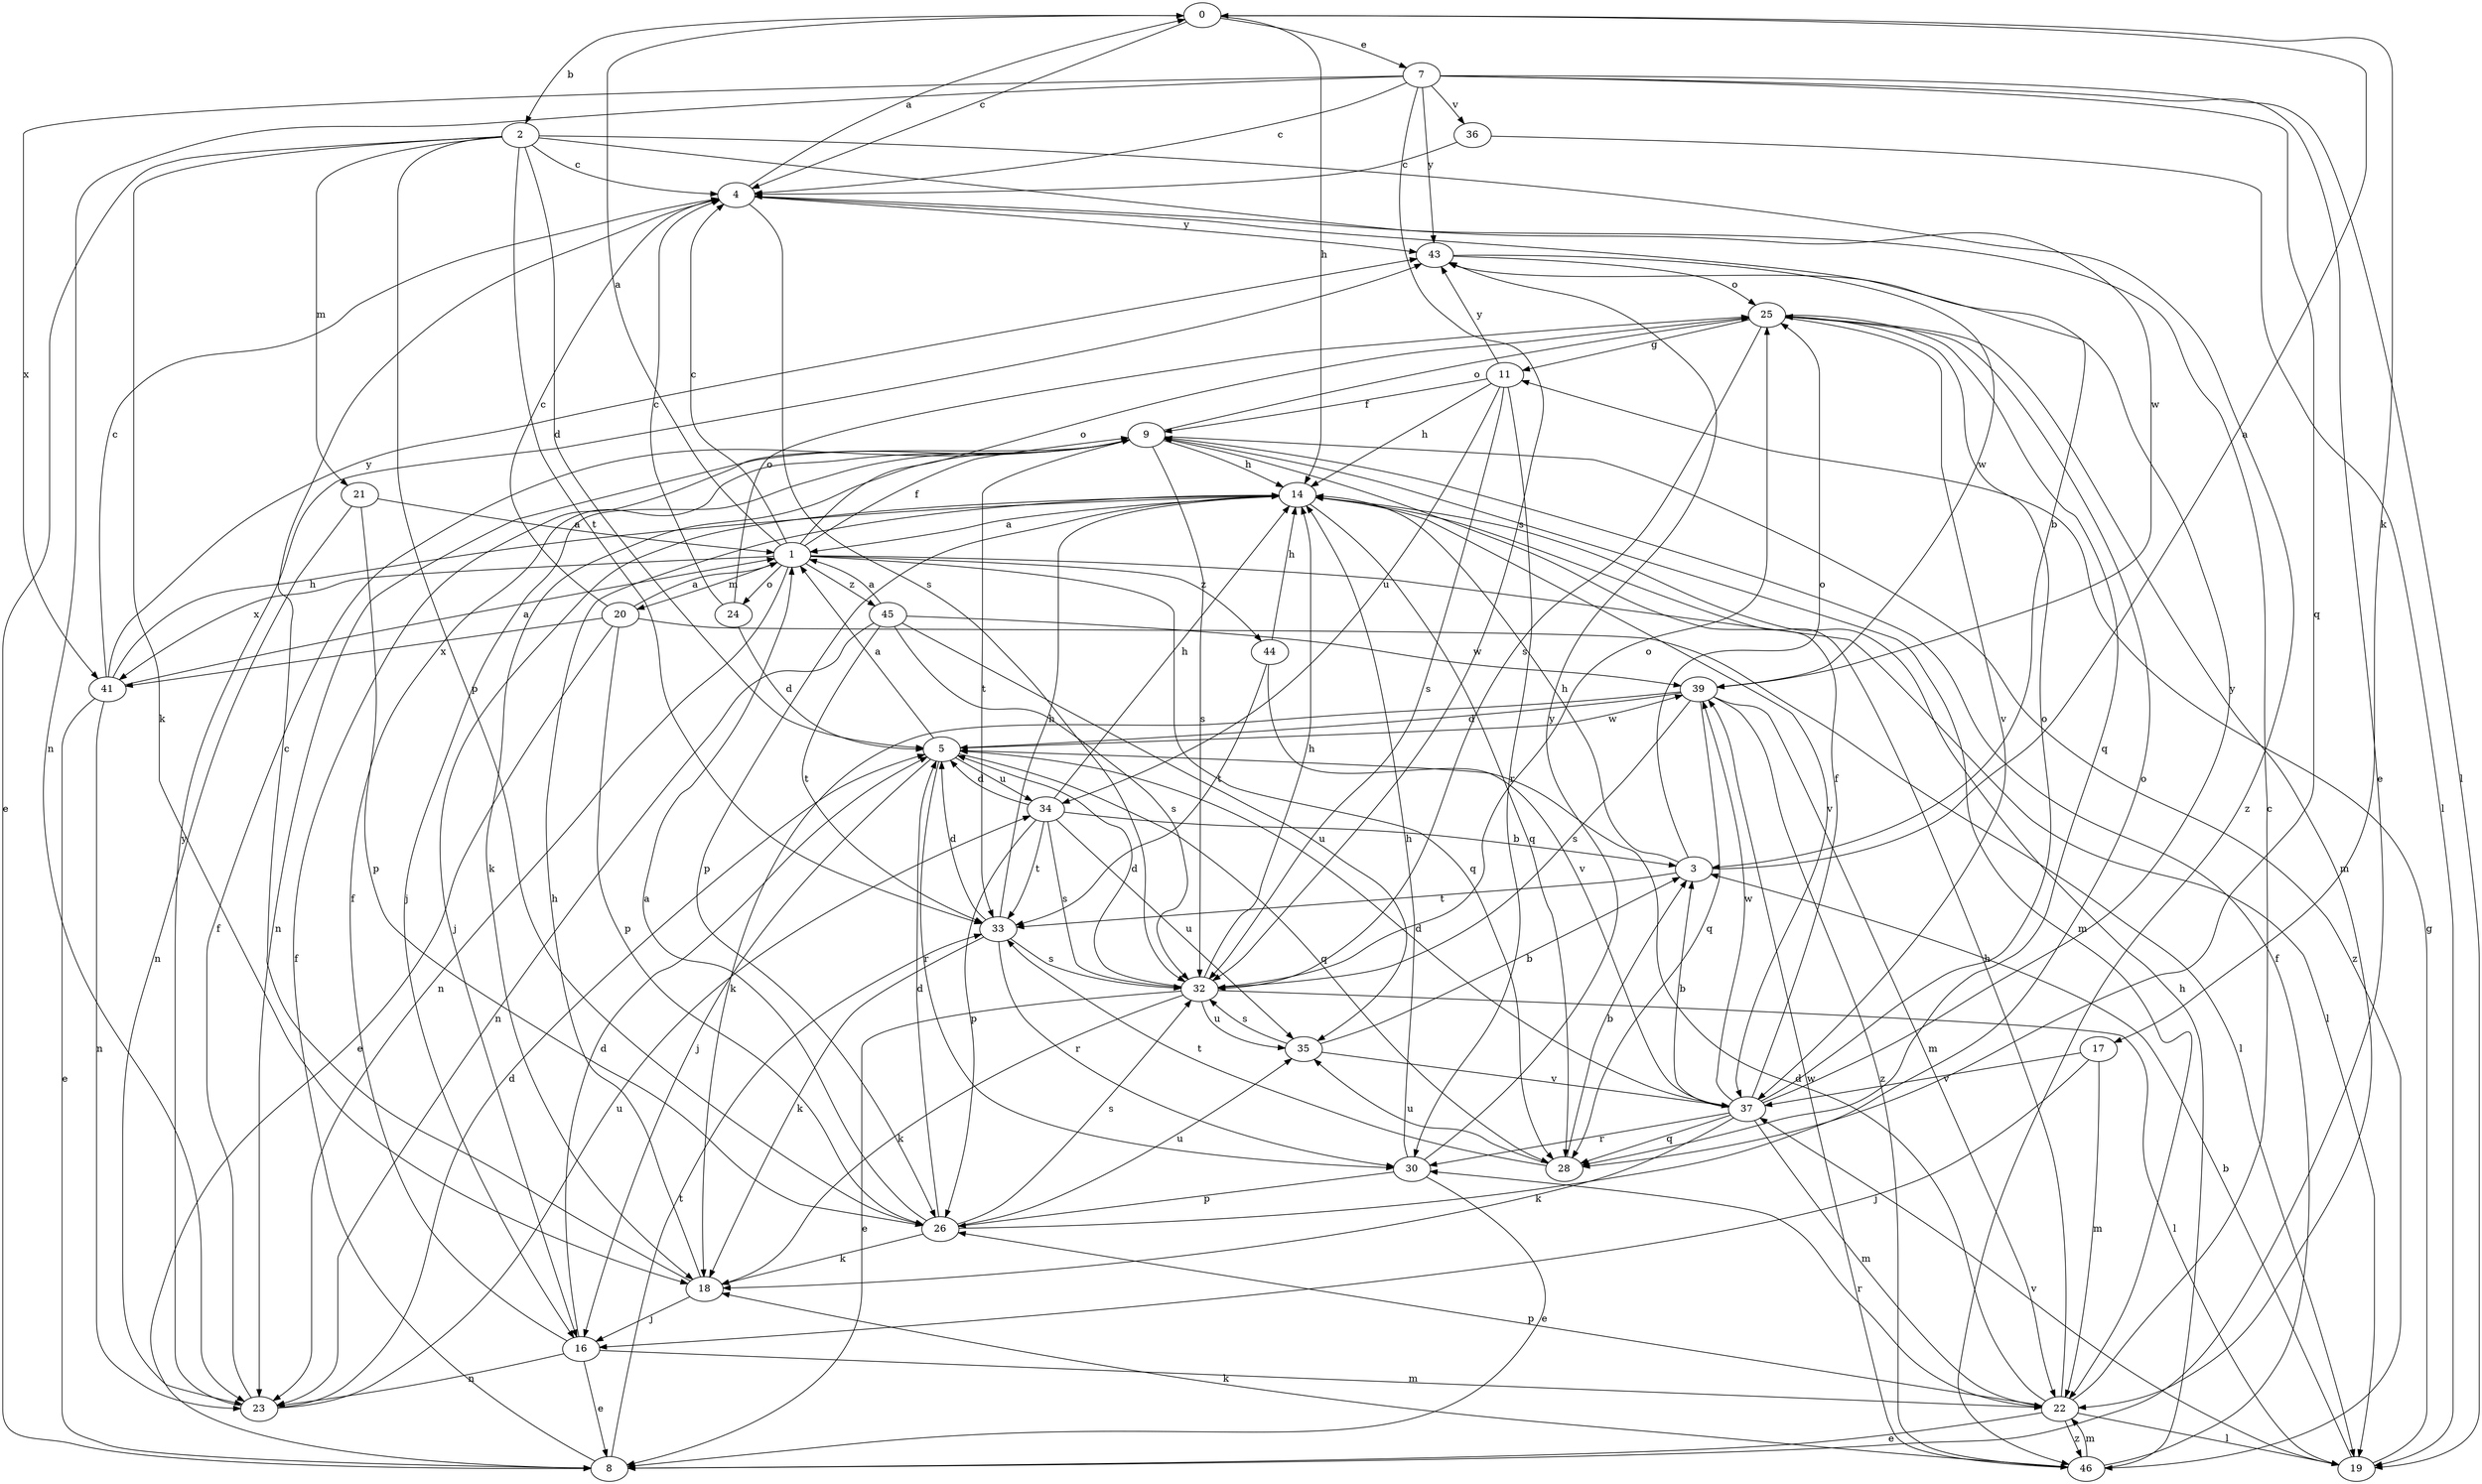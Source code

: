 strict digraph  {
0;
1;
2;
3;
4;
5;
7;
8;
9;
11;
14;
16;
17;
18;
19;
20;
21;
22;
23;
24;
25;
26;
28;
30;
32;
33;
34;
35;
36;
37;
39;
41;
43;
44;
45;
46;
0 -> 2  [label=b];
0 -> 4  [label=c];
0 -> 7  [label=e];
0 -> 14  [label=h];
0 -> 17  [label=k];
1 -> 0  [label=a];
1 -> 4  [label=c];
1 -> 9  [label=f];
1 -> 19  [label=l];
1 -> 20  [label=m];
1 -> 23  [label=n];
1 -> 24  [label=o];
1 -> 25  [label=o];
1 -> 28  [label=q];
1 -> 41  [label=x];
1 -> 44  [label=z];
1 -> 45  [label=z];
2 -> 4  [label=c];
2 -> 5  [label=d];
2 -> 8  [label=e];
2 -> 18  [label=k];
2 -> 21  [label=m];
2 -> 26  [label=p];
2 -> 33  [label=t];
2 -> 39  [label=w];
2 -> 46  [label=z];
3 -> 0  [label=a];
3 -> 14  [label=h];
3 -> 25  [label=o];
3 -> 33  [label=t];
4 -> 0  [label=a];
4 -> 3  [label=b];
4 -> 32  [label=s];
4 -> 43  [label=y];
5 -> 1  [label=a];
5 -> 16  [label=j];
5 -> 28  [label=q];
5 -> 30  [label=r];
5 -> 34  [label=u];
5 -> 39  [label=w];
7 -> 4  [label=c];
7 -> 8  [label=e];
7 -> 19  [label=l];
7 -> 23  [label=n];
7 -> 28  [label=q];
7 -> 32  [label=s];
7 -> 36  [label=v];
7 -> 41  [label=x];
7 -> 43  [label=y];
8 -> 9  [label=f];
8 -> 33  [label=t];
9 -> 14  [label=h];
9 -> 16  [label=j];
9 -> 18  [label=k];
9 -> 22  [label=m];
9 -> 23  [label=n];
9 -> 25  [label=o];
9 -> 32  [label=s];
9 -> 33  [label=t];
9 -> 46  [label=z];
11 -> 9  [label=f];
11 -> 14  [label=h];
11 -> 30  [label=r];
11 -> 32  [label=s];
11 -> 34  [label=u];
11 -> 43  [label=y];
14 -> 1  [label=a];
14 -> 16  [label=j];
14 -> 26  [label=p];
14 -> 28  [label=q];
14 -> 37  [label=v];
16 -> 5  [label=d];
16 -> 8  [label=e];
16 -> 9  [label=f];
16 -> 22  [label=m];
16 -> 23  [label=n];
17 -> 16  [label=j];
17 -> 22  [label=m];
17 -> 37  [label=v];
18 -> 4  [label=c];
18 -> 14  [label=h];
18 -> 16  [label=j];
19 -> 3  [label=b];
19 -> 11  [label=g];
19 -> 37  [label=v];
20 -> 1  [label=a];
20 -> 4  [label=c];
20 -> 8  [label=e];
20 -> 19  [label=l];
20 -> 26  [label=p];
20 -> 41  [label=x];
21 -> 1  [label=a];
21 -> 23  [label=n];
21 -> 26  [label=p];
22 -> 4  [label=c];
22 -> 5  [label=d];
22 -> 8  [label=e];
22 -> 14  [label=h];
22 -> 19  [label=l];
22 -> 26  [label=p];
22 -> 30  [label=r];
22 -> 46  [label=z];
23 -> 5  [label=d];
23 -> 9  [label=f];
23 -> 34  [label=u];
23 -> 43  [label=y];
24 -> 4  [label=c];
24 -> 5  [label=d];
24 -> 25  [label=o];
25 -> 11  [label=g];
25 -> 22  [label=m];
25 -> 28  [label=q];
25 -> 32  [label=s];
25 -> 37  [label=v];
26 -> 1  [label=a];
26 -> 5  [label=d];
26 -> 18  [label=k];
26 -> 25  [label=o];
26 -> 32  [label=s];
26 -> 35  [label=u];
28 -> 3  [label=b];
28 -> 33  [label=t];
28 -> 35  [label=u];
30 -> 8  [label=e];
30 -> 14  [label=h];
30 -> 26  [label=p];
30 -> 43  [label=y];
32 -> 5  [label=d];
32 -> 8  [label=e];
32 -> 14  [label=h];
32 -> 18  [label=k];
32 -> 19  [label=l];
32 -> 25  [label=o];
32 -> 35  [label=u];
33 -> 5  [label=d];
33 -> 14  [label=h];
33 -> 18  [label=k];
33 -> 30  [label=r];
33 -> 32  [label=s];
34 -> 3  [label=b];
34 -> 5  [label=d];
34 -> 14  [label=h];
34 -> 26  [label=p];
34 -> 32  [label=s];
34 -> 33  [label=t];
34 -> 35  [label=u];
35 -> 3  [label=b];
35 -> 32  [label=s];
35 -> 37  [label=v];
36 -> 4  [label=c];
36 -> 19  [label=l];
37 -> 3  [label=b];
37 -> 5  [label=d];
37 -> 9  [label=f];
37 -> 18  [label=k];
37 -> 22  [label=m];
37 -> 25  [label=o];
37 -> 28  [label=q];
37 -> 30  [label=r];
37 -> 39  [label=w];
37 -> 43  [label=y];
39 -> 5  [label=d];
39 -> 18  [label=k];
39 -> 22  [label=m];
39 -> 28  [label=q];
39 -> 32  [label=s];
39 -> 46  [label=z];
41 -> 1  [label=a];
41 -> 4  [label=c];
41 -> 8  [label=e];
41 -> 14  [label=h];
41 -> 23  [label=n];
41 -> 43  [label=y];
43 -> 25  [label=o];
43 -> 39  [label=w];
44 -> 14  [label=h];
44 -> 33  [label=t];
44 -> 37  [label=v];
45 -> 1  [label=a];
45 -> 23  [label=n];
45 -> 32  [label=s];
45 -> 33  [label=t];
45 -> 35  [label=u];
45 -> 39  [label=w];
46 -> 9  [label=f];
46 -> 14  [label=h];
46 -> 18  [label=k];
46 -> 22  [label=m];
46 -> 39  [label=w];
}
